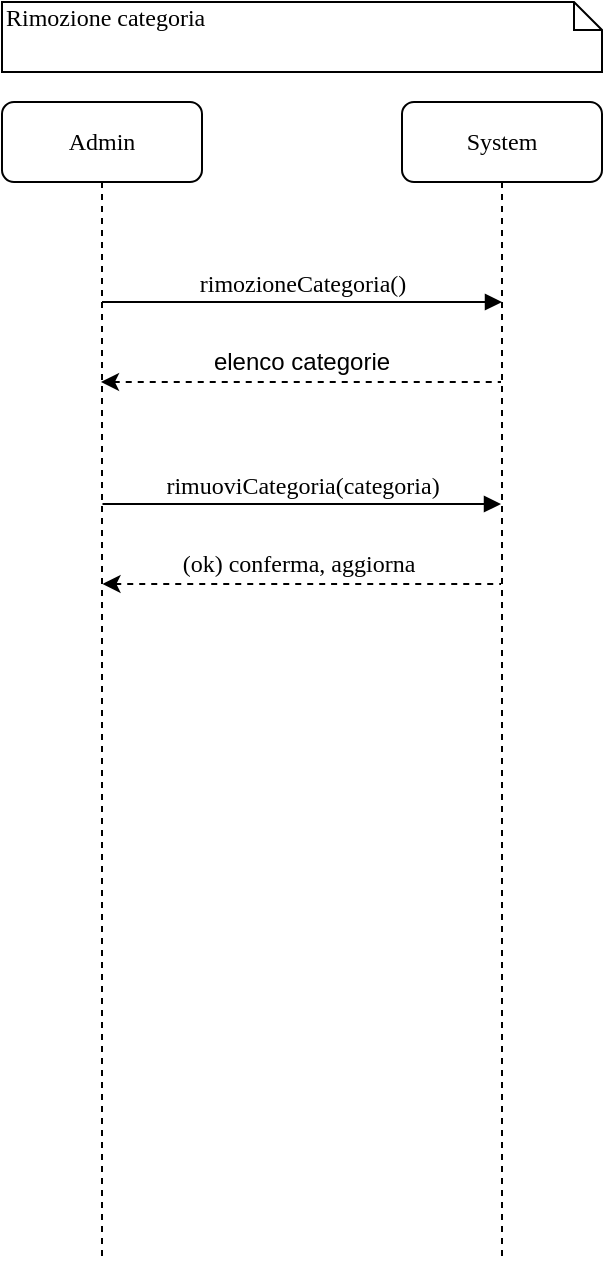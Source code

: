 <mxfile version="14.6.13" type="device"><diagram name="Page-1" id="13e1069c-82ec-6db2-03f1-153e76fe0fe0"><mxGraphModel dx="1422" dy="822" grid="1" gridSize="10" guides="1" tooltips="1" connect="1" arrows="1" fold="1" page="1" pageScale="1" pageWidth="1100" pageHeight="850" background="#ffffff" math="0" shadow="0"><root><mxCell id="0"/><mxCell id="1" parent="0"/><mxCell id="Bkcyef7vuR26vzes9WsR-2" value="System" style="shape=umlLifeline;perimeter=lifelinePerimeter;whiteSpace=wrap;html=1;container=1;collapsible=0;recursiveResize=0;outlineConnect=0;rounded=1;shadow=0;comic=0;labelBackgroundColor=none;strokeWidth=1;fontFamily=Verdana;fontSize=12;align=center;" vertex="1" parent="1"><mxGeometry x="600" y="90" width="100" height="580" as="geometry"/></mxCell><mxCell id="Bkcyef7vuR26vzes9WsR-3" value="Admin" style="shape=umlLifeline;perimeter=lifelinePerimeter;whiteSpace=wrap;html=1;container=1;collapsible=0;recursiveResize=0;outlineConnect=0;rounded=1;shadow=0;comic=0;labelBackgroundColor=none;strokeWidth=1;fontFamily=Verdana;fontSize=12;align=center;" vertex="1" parent="1"><mxGeometry x="400" y="90" width="100" height="580" as="geometry"/></mxCell><mxCell id="Bkcyef7vuR26vzes9WsR-4" value="rimozioneCategoria()" style="html=1;verticalAlign=bottom;endArrow=block;entryX=0.5;entryY=0.172;labelBackgroundColor=none;fontFamily=Verdana;fontSize=12;edgeStyle=elbowEdgeStyle;elbow=vertical;entryDx=0;entryDy=0;entryPerimeter=0;" edge="1" parent="1" source="Bkcyef7vuR26vzes9WsR-3" target="Bkcyef7vuR26vzes9WsR-2"><mxGeometry relative="1" as="geometry"><mxPoint x="455" y="190" as="sourcePoint"/><mxPoint x="585" y="190" as="targetPoint"/></mxGeometry></mxCell><mxCell id="Bkcyef7vuR26vzes9WsR-5" value="Rimozione categoria" style="shape=note;whiteSpace=wrap;html=1;size=14;verticalAlign=top;align=left;spacingTop=-6;rounded=0;shadow=0;comic=0;labelBackgroundColor=none;strokeWidth=1;fontFamily=Verdana;fontSize=12" vertex="1" parent="1"><mxGeometry x="400" y="40" width="300" height="35" as="geometry"/></mxCell><mxCell id="Bkcyef7vuR26vzes9WsR-6" value="" style="endArrow=none;dashed=1;html=1;startArrow=classic;startFill=1;" edge="1" parent="1" target="Bkcyef7vuR26vzes9WsR-2"><mxGeometry width="50" height="50" relative="1" as="geometry"><mxPoint x="449.5" y="230" as="sourcePoint"/><mxPoint x="609.5" y="230" as="targetPoint"/><Array as="points"><mxPoint x="560" y="230"/></Array></mxGeometry></mxCell><mxCell id="Bkcyef7vuR26vzes9WsR-7" value="" style="endArrow=none;dashed=1;html=1;startArrow=classic;startFill=1;" edge="1" parent="1"><mxGeometry width="50" height="50" relative="1" as="geometry"><mxPoint x="450.25" y="331" as="sourcePoint"/><mxPoint x="649.5" y="331" as="targetPoint"/><Array as="points"><mxPoint x="540.25" y="331"/><mxPoint x="560.75" y="331"/></Array></mxGeometry></mxCell><mxCell id="Bkcyef7vuR26vzes9WsR-8" value="(ok) conferma, aggiorna" style="edgeLabel;html=1;align=center;verticalAlign=middle;resizable=0;points=[];fontSize=12;fontFamily=Verdana;" vertex="1" connectable="0" parent="Bkcyef7vuR26vzes9WsR-7"><mxGeometry x="-0.1" y="3" relative="1" as="geometry"><mxPoint x="7.75" y="-7" as="offset"/></mxGeometry></mxCell><mxCell id="Bkcyef7vuR26vzes9WsR-9" value="elenco categorie" style="text;html=1;strokeColor=none;fillColor=none;align=center;verticalAlign=middle;whiteSpace=wrap;rounded=0;" vertex="1" parent="1"><mxGeometry x="500" y="210" width="100" height="20" as="geometry"/></mxCell><mxCell id="Bkcyef7vuR26vzes9WsR-10" value="rimuoviCategoria(categoria)" style="html=1;verticalAlign=bottom;endArrow=block;labelBackgroundColor=none;fontFamily=Verdana;fontSize=12;edgeStyle=elbowEdgeStyle;elbow=vertical;" edge="1" parent="1"><mxGeometry x="0.001" relative="1" as="geometry"><mxPoint x="450.25" y="291" as="sourcePoint"/><mxPoint x="649.5" y="291" as="targetPoint"/><Array as="points"><mxPoint x="520" y="291"/><mxPoint x="580.25" y="291"/><mxPoint x="580.25" y="281"/><mxPoint x="580.25" y="271"/></Array><mxPoint as="offset"/></mxGeometry></mxCell></root></mxGraphModel></diagram></mxfile>